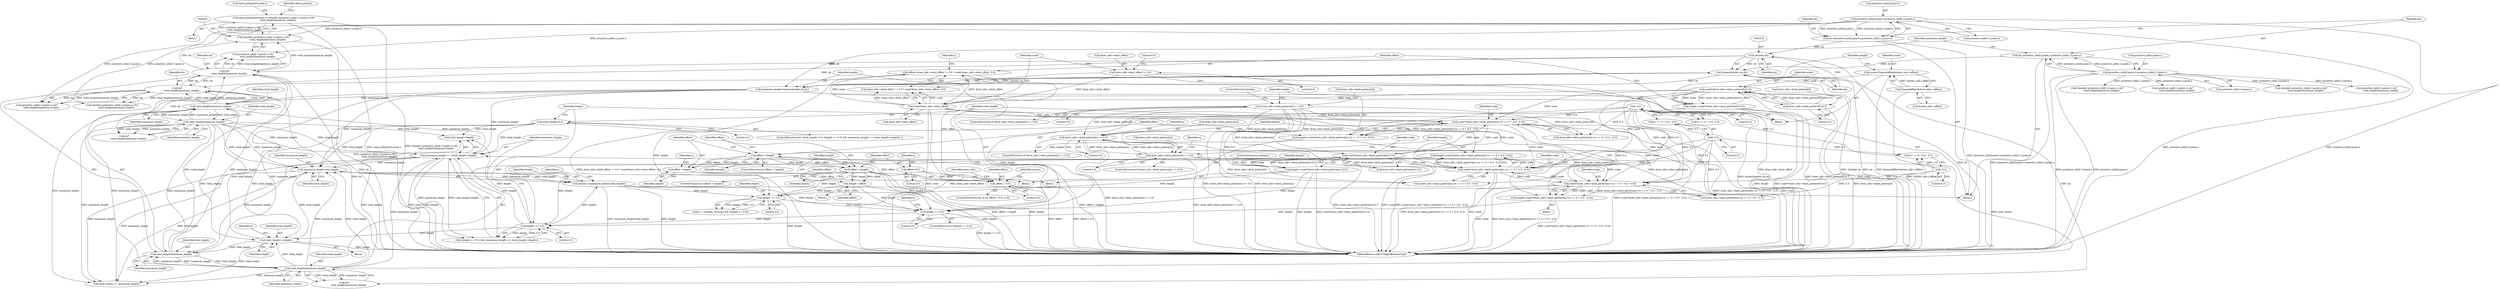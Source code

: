 digraph "0_ImageMagick_726812fa2fa7ce16bcf58f6e115f65427a1c0950_0@pointer" {
"1000443" [label="(Call,dash_polygon[0].point.x=(double) (primitive_info[i-1].point.x+dx*\n            total_length/maximum_length))"];
"1000451" [label="(Call,(double) (primitive_info[i-1].point.x+dx*\n            total_length/maximum_length))"];
"1000334" [label="(Call,primitive_info[i].point.x-primitive_info[i-1].point.x)"];
"1000463" [label="(Call,dx*\n            total_length/maximum_length)"];
"1000373" [label="(Call,(double) dx)"];
"1000332" [label="(Call,dx=primitive_info[i].point.x-primitive_info[i-1].point.x)"];
"1000538" [label="(Call,dx*\n            total_length/maximum_length)"];
"1000540" [label="(Call,total_length/maximum_length)"];
"1000426" [label="(Call,total_length+=length)"];
"1000417" [label="(Call,length >= 0.0)"];
"1000378" [label="(Call,length == 0.0)"];
"1000297" [label="(Call,length-=offset)"];
"1000293" [label="(Call,offset < length)"];
"1000271" [label="(Call,offset > length)"];
"1000237" [label="(Call,offset > 0.0)"];
"1000216" [label="(Call,offset=draw_info->dash_offset != 0.0 ? scale*draw_info->dash_offset : 0.0)"];
"1000224" [label="(Call,scale*draw_info->dash_offset)"];
"1000207" [label="(Call,scale*(draw_info->dash_pattern[0]-0.5))"];
"1000198" [label="(Call,scale=ExpandAffine(&draw_info->affine))"];
"1000200" [label="(Call,ExpandAffine(&draw_info->affine))"];
"1000209" [label="(Call,draw_info->dash_pattern[0]-0.5)"];
"1000219" [label="(Call,draw_info->dash_offset != 0.0)"];
"1000304" [label="(Call,offset=0.0)"];
"1000275" [label="(Call,offset-=length)"];
"1000253" [label="(Call,length=scale*(draw_info->dash_pattern[n]+(n == 0 ? -0.5 : 0.5)))"];
"1000255" [label="(Call,scale*(draw_info->dash_pattern[n]+(n == 0 ? -0.5 : 0.5)))"];
"1000282" [label="(Call,scale*(draw_info->dash_pattern[n]+0.5))"];
"1000245" [label="(Call,draw_info->dash_pattern[n] <= 0.0)"];
"1000267" [label="(Call,-0.5)"];
"1000280" [label="(Call,length=scale*(draw_info->dash_pattern[n]+0.5))"];
"1000326" [label="(Call,length >= 0.0)"];
"1000630" [label="(Call,length-=(maximum_length-total_length))"];
"1000632" [label="(Call,maximum_length-total_length)"];
"1000565" [label="(Call,total_length/maximum_length)"];
"1000420" [label="(Call,maximum_length >= (total_length+length))"];
"1000490" [label="(Call,total_length/maximum_length)"];
"1000465" [label="(Call,total_length/maximum_length)"];
"1000370" [label="(Call,maximum_length=hypot((double) dx,dy))"];
"1000372" [label="(Call,hypot((double) dx,dy))"];
"1000351" [label="(Call,dy=primitive_info[i].point.y-primitive_info[i-1].point.y)"];
"1000353" [label="(Call,primitive_info[i].point.y-primitive_info[i-1].point.y)"];
"1000413" [label="(Call,total_length=0.0)"];
"1000205" [label="(Call,length=scale*(draw_info->dash_pattern[0]-0.5))"];
"1000395" [label="(Call,length=scale*(draw_info->dash_pattern[n]+(n == 0 ? -0.5 : 0.5)))"];
"1000397" [label="(Call,scale*(draw_info->dash_pattern[n]+(n == 0 ? -0.5 : 0.5)))"];
"1000615" [label="(Call,scale*(draw_info->dash_pattern[n]+(n == 0 ? -0.5 : 0.5)))"];
"1000603" [label="(Call,draw_info->dash_pattern[n] == 0.0)"];
"1000385" [label="(Call,draw_info->dash_pattern[n] == 0.0)"];
"1000627" [label="(Call,-0.5)"];
"1000409" [label="(Call,-0.5)"];
"1000613" [label="(Call,length=scale*(draw_info->dash_pattern[n]+(n == 0 ? -0.5 : 0.5)))"];
"1000224" [label="(Call,scale*draw_info->dash_offset)"];
"1000283" [label="(Identifier,scale)"];
"1000465" [label="(Call,total_length/maximum_length)"];
"1000660" [label="(Call,total_length <= maximum_length)"];
"1000385" [label="(Call,draw_info->dash_pattern[n] == 0.0)"];
"1000226" [label="(Call,draw_info->dash_offset)"];
"1000275" [label="(Call,offset-=length)"];
"1000491" [label="(Identifier,total_length)"];
"1000443" [label="(Call,dash_polygon[0].point.x=(double) (primitive_info[i-1].point.x+dx*\n            total_length/maximum_length))"];
"1000279" [label="(Identifier,n)"];
"1000277" [label="(Identifier,length)"];
"1000420" [label="(Call,maximum_length >= (total_length+length))"];
"1000463" [label="(Call,dx*\n            total_length/maximum_length)"];
"1000252" [label="(ControlStructure,break;)"];
"1000416" [label="(Call,(length >= 0.0) && (maximum_length >= (total_length+length)))"];
"1000623" [label="(Call,n == 0 ? -0.5 : 0.5)"];
"1000492" [label="(Identifier,maximum_length)"];
"1000399" [label="(Call,draw_info->dash_pattern[n]+(n == 0 ? -0.5 : 0.5))"];
"1000386" [label="(Call,draw_info->dash_pattern[n])"];
"1000257" [label="(Call,draw_info->dash_pattern[n]+(n == 0 ? -0.5 : 0.5))"];
"1000335" [label="(Call,primitive_info[i].point.x)"];
"1000567" [label="(Identifier,maximum_length)"];
"1000630" [label="(Call,length-=(maximum_length-total_length))"];
"1000604" [label="(Call,draw_info->dash_pattern[n])"];
"1000417" [label="(Call,length >= 0.0)"];
"1000272" [label="(Identifier,offset)"];
"1000609" [label="(Literal,0.0)"];
"1000615" [label="(Call,scale*(draw_info->dash_pattern[n]+(n == 0 ? -0.5 : 0.5)))"];
"1000472" [label="(Identifier,dash_polygon)"];
"1000201" [label="(Call,&draw_info->affine)"];
"1000428" [label="(Identifier,length)"];
"1000375" [label="(Identifier,dx)"];
"1000233" [label="(ControlStructure,for (n=0; offset > 0.0; j=0))"];
"1000301" [label="(Identifier,offset)"];
"1000405" [label="(Call,n == 0 ? -0.5 : 0.5)"];
"1000432" [label="(Identifier,n)"];
"1000332" [label="(Call,dx=primitive_info[i].point.x-primitive_info[i-1].point.x)"];
"1000553" [label="(Call,primitive_info[i-1].point.y+dy*\n            total_length/maximum_length)"];
"1000371" [label="(Identifier,maximum_length)"];
"1000298" [label="(Identifier,length)"];
"1000297" [label="(Call,length-=offset)"];
"1000268" [label="(Literal,0.5)"];
"1000225" [label="(Identifier,scale)"];
"1000308" [label="(Identifier,n)"];
"1000426" [label="(Call,total_length+=length)"];
"1000246" [label="(Call,draw_info->dash_pattern[n])"];
"1000322" [label="(Call,(i < number_vertices) && (length >= 0.0))"];
"1000270" [label="(ControlStructure,if (offset > length))"];
"1000628" [label="(Literal,0.5)"];
"1000199" [label="(Identifier,scale)"];
"1000209" [label="(Call,draw_info->dash_pattern[0]-0.5)"];
"1000361" [label="(Call,primitive_info[i-1].point.y)"];
"1000526" [label="(Call,(double) (primitive_info[i-1].point.x+dx*\n            total_length/maximum_length))"];
"1000299" [label="(Identifier,offset)"];
"1000541" [label="(Identifier,total_length)"];
"1000542" [label="(Identifier,maximum_length)"];
"1000253" [label="(Call,length=scale*(draw_info->dash_pattern[n]+(n == 0 ? -0.5 : 0.5)))"];
"1000565" [label="(Call,total_length/maximum_length)"];
"1000632" [label="(Call,maximum_length-total_length)"];
"1000381" [label="(Block,)"];
"1000333" [label="(Identifier,dx)"];
"1000198" [label="(Call,scale=ExpandAffine(&draw_info->affine))"];
"1000105" [label="(Block,)"];
"1000418" [label="(Identifier,length)"];
"1000217" [label="(Identifier,offset)"];
"1000327" [label="(Identifier,length)"];
"1000415" [label="(Literal,0.0)"];
"1000419" [label="(Literal,0.0)"];
"1000410" [label="(Literal,0.5)"];
"1000229" [label="(Literal,0.0)"];
"1000376" [label="(Identifier,dy)"];
"1000384" [label="(ControlStructure,if (draw_info->dash_pattern[n] == 0.0))"];
"1000306" [label="(Literal,0.0)"];
"1000352" [label="(Identifier,dy)"];
"1000326" [label="(Call,length >= 0.0)"];
"1000245" [label="(Call,draw_info->dash_pattern[n] <= 0.0)"];
"1000282" [label="(Call,scale*(draw_info->dash_pattern[n]+0.5))"];
"1000284" [label="(Call,draw_info->dash_pattern[n]+0.5)"];
"1000412" [label="(ControlStructure,for (total_length=0.0; (length >= 0.0) && (maximum_length >= (total_length+length)); ))"];
"1000396" [label="(Identifier,length)"];
"1000334" [label="(Call,primitive_info[i].point.x-primitive_info[i-1].point.x)"];
"1000305" [label="(Identifier,offset)"];
"1000216" [label="(Call,offset=draw_info->dash_offset != 0.0 ? scale*draw_info->dash_offset : 0.0)"];
"1000427" [label="(Identifier,total_length)"];
"1000393" [label="(Identifier,n)"];
"1000444" [label="(Call,dash_polygon[0].point.x)"];
"1000451" [label="(Call,(double) (primitive_info[i-1].point.x+dx*\n            total_length/maximum_length))"];
"1000634" [label="(Identifier,total_length)"];
"1000540" [label="(Call,total_length/maximum_length)"];
"1000379" [label="(Identifier,length)"];
"1000263" [label="(Call,n == 0 ? -0.5 : 0.5)"];
"1000761" [label="(MethodReturn,static MagickBooleanType)"];
"1000267" [label="(Call,-0.5)"];
"1000613" [label="(Call,length=scale*(draw_info->dash_pattern[n]+(n == 0 ? -0.5 : 0.5)))"];
"1000409" [label="(Call,-0.5)"];
"1000254" [label="(Identifier,length)"];
"1000488" [label="(Call,dy*\n            total_length/maximum_length)"];
"1000476" [label="(Call,(double) (primitive_info[i-1].point.y+dy*\n            total_length/maximum_length))"];
"1000291" [label="(ControlStructure,continue;)"];
"1000200" [label="(Call,ExpandAffine(&draw_info->affine))"];
"1000627" [label="(Call,-0.5)"];
"1000435" [label="(Block,)"];
"1000383" [label="(Identifier,n)"];
"1000342" [label="(Call,primitive_info[i-1].point.x)"];
"1000380" [label="(Literal,0.0)"];
"1000638" [label="(Identifier,n)"];
"1000292" [label="(ControlStructure,if (offset < length))"];
"1000377" [label="(ControlStructure,if (length == 0.0))"];
"1000248" [label="(Identifier,draw_info)"];
"1000244" [label="(ControlStructure,if (draw_info->dash_pattern[n] <= 0.0))"];
"1000478" [label="(Call,primitive_info[i-1].point.y+dy*\n            total_length/maximum_length)"];
"1000614" [label="(Identifier,length)"];
"1000351" [label="(Call,dy=primitive_info[i].point.y-primitive_info[i-1].point.y)"];
"1000490" [label="(Call,total_length/maximum_length)"];
"1000271" [label="(Call,offset > length)"];
"1000238" [label="(Identifier,offset)"];
"1000538" [label="(Call,dx*\n            total_length/maximum_length)"];
"1000539" [label="(Identifier,dx)"];
"1000293" [label="(Call,offset < length)"];
"1000223" [label="(Literal,0.0)"];
"1000304" [label="(Call,offset=0.0)"];
"1000633" [label="(Identifier,maximum_length)"];
"1000617" [label="(Call,draw_info->dash_pattern[n]+(n == 0 ? -0.5 : 0.5))"];
"1000467" [label="(Identifier,maximum_length)"];
"1000563" [label="(Call,dy*\n            total_length/maximum_length)"];
"1000602" [label="(ControlStructure,if (draw_info->dash_pattern[n] == 0.0))"];
"1000276" [label="(Identifier,offset)"];
"1000207" [label="(Call,scale*(draw_info->dash_pattern[0]-0.5))"];
"1000391" [label="(Literal,0.0)"];
"1000414" [label="(Identifier,total_length)"];
"1000603" [label="(Call,draw_info->dash_pattern[n] == 0.0)"];
"1000255" [label="(Call,scale*(draw_info->dash_pattern[n]+(n == 0 ? -0.5 : 0.5)))"];
"1000294" [label="(Identifier,offset)"];
"1000464" [label="(Identifier,dx)"];
"1000378" [label="(Call,length == 0.0)"];
"1000239" [label="(Literal,0.0)"];
"1000280" [label="(Call,length=scale*(draw_info->dash_pattern[n]+0.5))"];
"1000372" [label="(Call,hypot((double) dx,dy))"];
"1000220" [label="(Call,draw_info->dash_offset)"];
"1000218" [label="(Call,draw_info->dash_offset != 0.0 ? scale*draw_info->dash_offset : 0.0)"];
"1000210" [label="(Call,draw_info->dash_pattern[0])"];
"1000295" [label="(Identifier,length)"];
"1000296" [label="(Block,)"];
"1000354" [label="(Call,primitive_info[i].point.y)"];
"1000251" [label="(Literal,0.0)"];
"1000453" [label="(Call,primitive_info[i-1].point.x+dx*\n            total_length/maximum_length)"];
"1000219" [label="(Call,draw_info->dash_offset != 0.0)"];
"1000256" [label="(Identifier,scale)"];
"1000395" [label="(Call,length=scale*(draw_info->dash_pattern[n]+(n == 0 ? -0.5 : 0.5)))"];
"1000397" [label="(Call,scale*(draw_info->dash_pattern[n]+(n == 0 ? -0.5 : 0.5)))"];
"1000281" [label="(Identifier,length)"];
"1000205" [label="(Call,length=scale*(draw_info->dash_pattern[0]-0.5))"];
"1000566" [label="(Identifier,total_length)"];
"1000328" [label="(Literal,0.0)"];
"1000466" [label="(Identifier,total_length)"];
"1000611" [label="(Identifier,n)"];
"1000370" [label="(Call,maximum_length=hypot((double) dx,dy))"];
"1000413" [label="(Call,total_length=0.0)"];
"1000273" [label="(Identifier,length)"];
"1000528" [label="(Call,primitive_info[i-1].point.x+dx*\n            total_length/maximum_length)"];
"1000616" [label="(Identifier,scale)"];
"1000425" [label="(Block,)"];
"1000231" [label="(Identifier,j)"];
"1000373" [label="(Call,(double) dx)"];
"1000215" [label="(Literal,0.5)"];
"1000237" [label="(Call,offset > 0.0)"];
"1000206" [label="(Identifier,length)"];
"1000331" [label="(Block,)"];
"1000551" [label="(Call,(double) (primitive_info[i-1].point.y+dy*\n            total_length/maximum_length))"];
"1000243" [label="(Block,)"];
"1000631" [label="(Identifier,length)"];
"1000421" [label="(Identifier,maximum_length)"];
"1000398" [label="(Identifier,scale)"];
"1000422" [label="(Call,total_length+length)"];
"1000208" [label="(Identifier,scale)"];
"1000353" [label="(Call,primitive_info[i].point.y-primitive_info[i-1].point.y)"];
"1000274" [label="(Block,)"];
"1000310" [label="(Identifier,status)"];
"1000443" -> "1000435"  [label="AST: "];
"1000443" -> "1000451"  [label="CFG: "];
"1000444" -> "1000443"  [label="AST: "];
"1000451" -> "1000443"  [label="AST: "];
"1000472" -> "1000443"  [label="CFG: "];
"1000443" -> "1000761"  [label="DDG: (double) (primitive_info[i-1].point.x+dx*\n            total_length/maximum_length)"];
"1000443" -> "1000761"  [label="DDG: dash_polygon[0].point.x"];
"1000451" -> "1000443"  [label="DDG: primitive_info[i-1].point.x+dx*\n            total_length/maximum_length"];
"1000451" -> "1000453"  [label="CFG: "];
"1000452" -> "1000451"  [label="AST: "];
"1000453" -> "1000451"  [label="AST: "];
"1000451" -> "1000761"  [label="DDG: primitive_info[i-1].point.x+dx*\n            total_length/maximum_length"];
"1000334" -> "1000451"  [label="DDG: primitive_info[i-1].point.x"];
"1000463" -> "1000451"  [label="DDG: dx"];
"1000463" -> "1000451"  [label="DDG: total_length/maximum_length"];
"1000334" -> "1000332"  [label="AST: "];
"1000334" -> "1000342"  [label="CFG: "];
"1000335" -> "1000334"  [label="AST: "];
"1000342" -> "1000334"  [label="AST: "];
"1000332" -> "1000334"  [label="CFG: "];
"1000334" -> "1000761"  [label="DDG: primitive_info[i-1].point.x"];
"1000334" -> "1000761"  [label="DDG: primitive_info[i].point.x"];
"1000334" -> "1000332"  [label="DDG: primitive_info[i].point.x"];
"1000334" -> "1000332"  [label="DDG: primitive_info[i-1].point.x"];
"1000334" -> "1000453"  [label="DDG: primitive_info[i-1].point.x"];
"1000334" -> "1000526"  [label="DDG: primitive_info[i-1].point.x"];
"1000334" -> "1000528"  [label="DDG: primitive_info[i-1].point.x"];
"1000463" -> "1000453"  [label="AST: "];
"1000463" -> "1000465"  [label="CFG: "];
"1000464" -> "1000463"  [label="AST: "];
"1000465" -> "1000463"  [label="AST: "];
"1000453" -> "1000463"  [label="CFG: "];
"1000463" -> "1000761"  [label="DDG: dx"];
"1000463" -> "1000453"  [label="DDG: dx"];
"1000463" -> "1000453"  [label="DDG: total_length/maximum_length"];
"1000373" -> "1000463"  [label="DDG: dx"];
"1000538" -> "1000463"  [label="DDG: dx"];
"1000465" -> "1000463"  [label="DDG: total_length"];
"1000465" -> "1000463"  [label="DDG: maximum_length"];
"1000463" -> "1000538"  [label="DDG: dx"];
"1000373" -> "1000372"  [label="AST: "];
"1000373" -> "1000375"  [label="CFG: "];
"1000374" -> "1000373"  [label="AST: "];
"1000375" -> "1000373"  [label="AST: "];
"1000376" -> "1000373"  [label="CFG: "];
"1000373" -> "1000761"  [label="DDG: dx"];
"1000373" -> "1000372"  [label="DDG: dx"];
"1000332" -> "1000373"  [label="DDG: dx"];
"1000373" -> "1000538"  [label="DDG: dx"];
"1000332" -> "1000331"  [label="AST: "];
"1000333" -> "1000332"  [label="AST: "];
"1000352" -> "1000332"  [label="CFG: "];
"1000332" -> "1000761"  [label="DDG: primitive_info[i].point.x-primitive_info[i-1].point.x"];
"1000538" -> "1000528"  [label="AST: "];
"1000538" -> "1000540"  [label="CFG: "];
"1000539" -> "1000538"  [label="AST: "];
"1000540" -> "1000538"  [label="AST: "];
"1000528" -> "1000538"  [label="CFG: "];
"1000538" -> "1000761"  [label="DDG: dx"];
"1000538" -> "1000526"  [label="DDG: dx"];
"1000538" -> "1000526"  [label="DDG: total_length/maximum_length"];
"1000538" -> "1000528"  [label="DDG: dx"];
"1000538" -> "1000528"  [label="DDG: total_length/maximum_length"];
"1000540" -> "1000538"  [label="DDG: total_length"];
"1000540" -> "1000538"  [label="DDG: maximum_length"];
"1000540" -> "1000542"  [label="CFG: "];
"1000541" -> "1000540"  [label="AST: "];
"1000542" -> "1000540"  [label="AST: "];
"1000426" -> "1000540"  [label="DDG: total_length"];
"1000565" -> "1000540"  [label="DDG: maximum_length"];
"1000420" -> "1000540"  [label="DDG: maximum_length"];
"1000490" -> "1000540"  [label="DDG: maximum_length"];
"1000370" -> "1000540"  [label="DDG: maximum_length"];
"1000540" -> "1000565"  [label="DDG: total_length"];
"1000540" -> "1000565"  [label="DDG: maximum_length"];
"1000426" -> "1000425"  [label="AST: "];
"1000426" -> "1000428"  [label="CFG: "];
"1000427" -> "1000426"  [label="AST: "];
"1000428" -> "1000426"  [label="AST: "];
"1000432" -> "1000426"  [label="CFG: "];
"1000426" -> "1000761"  [label="DDG: length"];
"1000417" -> "1000426"  [label="DDG: length"];
"1000565" -> "1000426"  [label="DDG: total_length"];
"1000413" -> "1000426"  [label="DDG: total_length"];
"1000490" -> "1000426"  [label="DDG: total_length"];
"1000426" -> "1000465"  [label="DDG: total_length"];
"1000426" -> "1000632"  [label="DDG: total_length"];
"1000426" -> "1000660"  [label="DDG: total_length"];
"1000417" -> "1000416"  [label="AST: "];
"1000417" -> "1000419"  [label="CFG: "];
"1000418" -> "1000417"  [label="AST: "];
"1000419" -> "1000417"  [label="AST: "];
"1000421" -> "1000417"  [label="CFG: "];
"1000416" -> "1000417"  [label="CFG: "];
"1000417" -> "1000416"  [label="DDG: length"];
"1000417" -> "1000416"  [label="DDG: 0.0"];
"1000378" -> "1000417"  [label="DDG: length"];
"1000395" -> "1000417"  [label="DDG: length"];
"1000613" -> "1000417"  [label="DDG: length"];
"1000417" -> "1000420"  [label="DDG: length"];
"1000417" -> "1000422"  [label="DDG: length"];
"1000417" -> "1000630"  [label="DDG: length"];
"1000378" -> "1000377"  [label="AST: "];
"1000378" -> "1000380"  [label="CFG: "];
"1000379" -> "1000378"  [label="AST: "];
"1000380" -> "1000378"  [label="AST: "];
"1000383" -> "1000378"  [label="CFG: "];
"1000414" -> "1000378"  [label="CFG: "];
"1000378" -> "1000761"  [label="DDG: length == 0.0"];
"1000297" -> "1000378"  [label="DDG: length"];
"1000293" -> "1000378"  [label="DDG: length"];
"1000280" -> "1000378"  [label="DDG: length"];
"1000326" -> "1000378"  [label="DDG: length"];
"1000630" -> "1000378"  [label="DDG: length"];
"1000205" -> "1000378"  [label="DDG: length"];
"1000297" -> "1000296"  [label="AST: "];
"1000297" -> "1000299"  [label="CFG: "];
"1000298" -> "1000297"  [label="AST: "];
"1000299" -> "1000297"  [label="AST: "];
"1000301" -> "1000297"  [label="CFG: "];
"1000297" -> "1000761"  [label="DDG: length"];
"1000293" -> "1000297"  [label="DDG: offset"];
"1000293" -> "1000297"  [label="DDG: length"];
"1000297" -> "1000326"  [label="DDG: length"];
"1000293" -> "1000292"  [label="AST: "];
"1000293" -> "1000295"  [label="CFG: "];
"1000294" -> "1000293"  [label="AST: "];
"1000295" -> "1000293"  [label="AST: "];
"1000298" -> "1000293"  [label="CFG: "];
"1000305" -> "1000293"  [label="CFG: "];
"1000293" -> "1000761"  [label="DDG: offset < length"];
"1000293" -> "1000761"  [label="DDG: length"];
"1000271" -> "1000293"  [label="DDG: offset"];
"1000271" -> "1000293"  [label="DDG: length"];
"1000293" -> "1000326"  [label="DDG: length"];
"1000271" -> "1000270"  [label="AST: "];
"1000271" -> "1000273"  [label="CFG: "];
"1000272" -> "1000271"  [label="AST: "];
"1000273" -> "1000271"  [label="AST: "];
"1000276" -> "1000271"  [label="CFG: "];
"1000294" -> "1000271"  [label="CFG: "];
"1000271" -> "1000761"  [label="DDG: offset > length"];
"1000237" -> "1000271"  [label="DDG: offset"];
"1000253" -> "1000271"  [label="DDG: length"];
"1000271" -> "1000275"  [label="DDG: length"];
"1000271" -> "1000275"  [label="DDG: offset"];
"1000237" -> "1000233"  [label="AST: "];
"1000237" -> "1000239"  [label="CFG: "];
"1000238" -> "1000237"  [label="AST: "];
"1000239" -> "1000237"  [label="AST: "];
"1000248" -> "1000237"  [label="CFG: "];
"1000310" -> "1000237"  [label="CFG: "];
"1000237" -> "1000761"  [label="DDG: offset > 0.0"];
"1000237" -> "1000761"  [label="DDG: offset"];
"1000216" -> "1000237"  [label="DDG: offset"];
"1000304" -> "1000237"  [label="DDG: offset"];
"1000275" -> "1000237"  [label="DDG: offset"];
"1000216" -> "1000105"  [label="AST: "];
"1000216" -> "1000218"  [label="CFG: "];
"1000217" -> "1000216"  [label="AST: "];
"1000218" -> "1000216"  [label="AST: "];
"1000231" -> "1000216"  [label="CFG: "];
"1000216" -> "1000761"  [label="DDG: draw_info->dash_offset != 0.0 ? scale*draw_info->dash_offset : 0.0"];
"1000224" -> "1000216"  [label="DDG: scale"];
"1000224" -> "1000216"  [label="DDG: draw_info->dash_offset"];
"1000224" -> "1000218"  [label="AST: "];
"1000224" -> "1000226"  [label="CFG: "];
"1000225" -> "1000224"  [label="AST: "];
"1000226" -> "1000224"  [label="AST: "];
"1000218" -> "1000224"  [label="CFG: "];
"1000224" -> "1000761"  [label="DDG: scale"];
"1000224" -> "1000761"  [label="DDG: draw_info->dash_offset"];
"1000224" -> "1000218"  [label="DDG: scale"];
"1000224" -> "1000218"  [label="DDG: draw_info->dash_offset"];
"1000207" -> "1000224"  [label="DDG: scale"];
"1000219" -> "1000224"  [label="DDG: draw_info->dash_offset"];
"1000224" -> "1000255"  [label="DDG: scale"];
"1000224" -> "1000397"  [label="DDG: scale"];
"1000224" -> "1000615"  [label="DDG: scale"];
"1000207" -> "1000205"  [label="AST: "];
"1000207" -> "1000209"  [label="CFG: "];
"1000208" -> "1000207"  [label="AST: "];
"1000209" -> "1000207"  [label="AST: "];
"1000205" -> "1000207"  [label="CFG: "];
"1000207" -> "1000761"  [label="DDG: draw_info->dash_pattern[0]-0.5"];
"1000207" -> "1000761"  [label="DDG: scale"];
"1000207" -> "1000205"  [label="DDG: scale"];
"1000207" -> "1000205"  [label="DDG: draw_info->dash_pattern[0]-0.5"];
"1000198" -> "1000207"  [label="DDG: scale"];
"1000209" -> "1000207"  [label="DDG: draw_info->dash_pattern[0]"];
"1000209" -> "1000207"  [label="DDG: 0.5"];
"1000207" -> "1000255"  [label="DDG: scale"];
"1000207" -> "1000397"  [label="DDG: scale"];
"1000207" -> "1000615"  [label="DDG: scale"];
"1000198" -> "1000105"  [label="AST: "];
"1000198" -> "1000200"  [label="CFG: "];
"1000199" -> "1000198"  [label="AST: "];
"1000200" -> "1000198"  [label="AST: "];
"1000206" -> "1000198"  [label="CFG: "];
"1000198" -> "1000761"  [label="DDG: ExpandAffine(&draw_info->affine)"];
"1000200" -> "1000198"  [label="DDG: &draw_info->affine"];
"1000200" -> "1000201"  [label="CFG: "];
"1000201" -> "1000200"  [label="AST: "];
"1000200" -> "1000761"  [label="DDG: &draw_info->affine"];
"1000209" -> "1000215"  [label="CFG: "];
"1000210" -> "1000209"  [label="AST: "];
"1000215" -> "1000209"  [label="AST: "];
"1000209" -> "1000761"  [label="DDG: draw_info->dash_pattern[0]"];
"1000219" -> "1000218"  [label="AST: "];
"1000219" -> "1000223"  [label="CFG: "];
"1000220" -> "1000219"  [label="AST: "];
"1000223" -> "1000219"  [label="AST: "];
"1000225" -> "1000219"  [label="CFG: "];
"1000229" -> "1000219"  [label="CFG: "];
"1000219" -> "1000761"  [label="DDG: draw_info->dash_offset"];
"1000304" -> "1000243"  [label="AST: "];
"1000304" -> "1000306"  [label="CFG: "];
"1000305" -> "1000304"  [label="AST: "];
"1000306" -> "1000304"  [label="AST: "];
"1000308" -> "1000304"  [label="CFG: "];
"1000275" -> "1000274"  [label="AST: "];
"1000275" -> "1000277"  [label="CFG: "];
"1000276" -> "1000275"  [label="AST: "];
"1000277" -> "1000275"  [label="AST: "];
"1000279" -> "1000275"  [label="CFG: "];
"1000253" -> "1000243"  [label="AST: "];
"1000253" -> "1000255"  [label="CFG: "];
"1000254" -> "1000253"  [label="AST: "];
"1000255" -> "1000253"  [label="AST: "];
"1000272" -> "1000253"  [label="CFG: "];
"1000253" -> "1000761"  [label="DDG: scale*(draw_info->dash_pattern[n]+(n == 0 ? -0.5 : 0.5))"];
"1000255" -> "1000253"  [label="DDG: scale"];
"1000255" -> "1000253"  [label="DDG: draw_info->dash_pattern[n]+(n == 0 ? -0.5 : 0.5)"];
"1000255" -> "1000257"  [label="CFG: "];
"1000256" -> "1000255"  [label="AST: "];
"1000257" -> "1000255"  [label="AST: "];
"1000255" -> "1000761"  [label="DDG: draw_info->dash_pattern[n]+(n == 0 ? -0.5 : 0.5)"];
"1000255" -> "1000761"  [label="DDG: scale"];
"1000282" -> "1000255"  [label="DDG: scale"];
"1000245" -> "1000255"  [label="DDG: draw_info->dash_pattern[n]"];
"1000267" -> "1000255"  [label="DDG: 0.5"];
"1000255" -> "1000282"  [label="DDG: scale"];
"1000255" -> "1000397"  [label="DDG: scale"];
"1000255" -> "1000615"  [label="DDG: scale"];
"1000282" -> "1000280"  [label="AST: "];
"1000282" -> "1000284"  [label="CFG: "];
"1000283" -> "1000282"  [label="AST: "];
"1000284" -> "1000282"  [label="AST: "];
"1000280" -> "1000282"  [label="CFG: "];
"1000282" -> "1000761"  [label="DDG: draw_info->dash_pattern[n]+0.5"];
"1000282" -> "1000761"  [label="DDG: scale"];
"1000282" -> "1000280"  [label="DDG: scale"];
"1000282" -> "1000280"  [label="DDG: draw_info->dash_pattern[n]+0.5"];
"1000245" -> "1000282"  [label="DDG: draw_info->dash_pattern[n]"];
"1000282" -> "1000397"  [label="DDG: scale"];
"1000282" -> "1000615"  [label="DDG: scale"];
"1000245" -> "1000244"  [label="AST: "];
"1000245" -> "1000251"  [label="CFG: "];
"1000246" -> "1000245"  [label="AST: "];
"1000251" -> "1000245"  [label="AST: "];
"1000252" -> "1000245"  [label="CFG: "];
"1000254" -> "1000245"  [label="CFG: "];
"1000245" -> "1000761"  [label="DDG: draw_info->dash_pattern[n] <= 0.0"];
"1000245" -> "1000761"  [label="DDG: draw_info->dash_pattern[n]"];
"1000245" -> "1000257"  [label="DDG: draw_info->dash_pattern[n]"];
"1000245" -> "1000284"  [label="DDG: draw_info->dash_pattern[n]"];
"1000245" -> "1000385"  [label="DDG: draw_info->dash_pattern[n]"];
"1000245" -> "1000603"  [label="DDG: draw_info->dash_pattern[n]"];
"1000267" -> "1000263"  [label="AST: "];
"1000267" -> "1000268"  [label="CFG: "];
"1000268" -> "1000267"  [label="AST: "];
"1000263" -> "1000267"  [label="CFG: "];
"1000267" -> "1000257"  [label="DDG: 0.5"];
"1000267" -> "1000263"  [label="DDG: 0.5"];
"1000267" -> "1000397"  [label="DDG: 0.5"];
"1000267" -> "1000399"  [label="DDG: 0.5"];
"1000267" -> "1000405"  [label="DDG: 0.5"];
"1000267" -> "1000615"  [label="DDG: 0.5"];
"1000267" -> "1000617"  [label="DDG: 0.5"];
"1000267" -> "1000623"  [label="DDG: 0.5"];
"1000280" -> "1000274"  [label="AST: "];
"1000281" -> "1000280"  [label="AST: "];
"1000291" -> "1000280"  [label="CFG: "];
"1000280" -> "1000761"  [label="DDG: scale*(draw_info->dash_pattern[n]+0.5)"];
"1000280" -> "1000761"  [label="DDG: length"];
"1000280" -> "1000326"  [label="DDG: length"];
"1000326" -> "1000322"  [label="AST: "];
"1000326" -> "1000328"  [label="CFG: "];
"1000327" -> "1000326"  [label="AST: "];
"1000328" -> "1000326"  [label="AST: "];
"1000322" -> "1000326"  [label="CFG: "];
"1000326" -> "1000761"  [label="DDG: length"];
"1000326" -> "1000322"  [label="DDG: length"];
"1000326" -> "1000322"  [label="DDG: 0.0"];
"1000630" -> "1000326"  [label="DDG: length"];
"1000205" -> "1000326"  [label="DDG: length"];
"1000630" -> "1000331"  [label="AST: "];
"1000630" -> "1000632"  [label="CFG: "];
"1000631" -> "1000630"  [label="AST: "];
"1000632" -> "1000630"  [label="AST: "];
"1000638" -> "1000630"  [label="CFG: "];
"1000630" -> "1000761"  [label="DDG: maximum_length-total_length"];
"1000630" -> "1000761"  [label="DDG: length"];
"1000632" -> "1000630"  [label="DDG: maximum_length"];
"1000632" -> "1000630"  [label="DDG: total_length"];
"1000632" -> "1000634"  [label="CFG: "];
"1000633" -> "1000632"  [label="AST: "];
"1000634" -> "1000632"  [label="AST: "];
"1000565" -> "1000632"  [label="DDG: maximum_length"];
"1000565" -> "1000632"  [label="DDG: total_length"];
"1000420" -> "1000632"  [label="DDG: maximum_length"];
"1000490" -> "1000632"  [label="DDG: maximum_length"];
"1000490" -> "1000632"  [label="DDG: total_length"];
"1000370" -> "1000632"  [label="DDG: maximum_length"];
"1000413" -> "1000632"  [label="DDG: total_length"];
"1000632" -> "1000660"  [label="DDG: total_length"];
"1000632" -> "1000660"  [label="DDG: maximum_length"];
"1000565" -> "1000563"  [label="AST: "];
"1000565" -> "1000567"  [label="CFG: "];
"1000566" -> "1000565"  [label="AST: "];
"1000567" -> "1000565"  [label="AST: "];
"1000563" -> "1000565"  [label="CFG: "];
"1000565" -> "1000420"  [label="DDG: maximum_length"];
"1000565" -> "1000420"  [label="DDG: total_length"];
"1000565" -> "1000422"  [label="DDG: total_length"];
"1000565" -> "1000465"  [label="DDG: maximum_length"];
"1000565" -> "1000563"  [label="DDG: total_length"];
"1000565" -> "1000563"  [label="DDG: maximum_length"];
"1000565" -> "1000660"  [label="DDG: maximum_length"];
"1000420" -> "1000416"  [label="AST: "];
"1000420" -> "1000422"  [label="CFG: "];
"1000421" -> "1000420"  [label="AST: "];
"1000422" -> "1000420"  [label="AST: "];
"1000416" -> "1000420"  [label="CFG: "];
"1000420" -> "1000761"  [label="DDG: total_length+length"];
"1000420" -> "1000416"  [label="DDG: maximum_length"];
"1000420" -> "1000416"  [label="DDG: total_length+length"];
"1000490" -> "1000420"  [label="DDG: maximum_length"];
"1000490" -> "1000420"  [label="DDG: total_length"];
"1000370" -> "1000420"  [label="DDG: maximum_length"];
"1000413" -> "1000420"  [label="DDG: total_length"];
"1000420" -> "1000465"  [label="DDG: maximum_length"];
"1000420" -> "1000660"  [label="DDG: maximum_length"];
"1000490" -> "1000488"  [label="AST: "];
"1000490" -> "1000492"  [label="CFG: "];
"1000491" -> "1000490"  [label="AST: "];
"1000492" -> "1000490"  [label="AST: "];
"1000488" -> "1000490"  [label="CFG: "];
"1000490" -> "1000422"  [label="DDG: total_length"];
"1000490" -> "1000465"  [label="DDG: maximum_length"];
"1000490" -> "1000488"  [label="DDG: total_length"];
"1000490" -> "1000488"  [label="DDG: maximum_length"];
"1000465" -> "1000490"  [label="DDG: total_length"];
"1000465" -> "1000490"  [label="DDG: maximum_length"];
"1000490" -> "1000660"  [label="DDG: maximum_length"];
"1000465" -> "1000467"  [label="CFG: "];
"1000466" -> "1000465"  [label="AST: "];
"1000467" -> "1000465"  [label="AST: "];
"1000370" -> "1000465"  [label="DDG: maximum_length"];
"1000370" -> "1000331"  [label="AST: "];
"1000370" -> "1000372"  [label="CFG: "];
"1000371" -> "1000370"  [label="AST: "];
"1000372" -> "1000370"  [label="AST: "];
"1000379" -> "1000370"  [label="CFG: "];
"1000370" -> "1000761"  [label="DDG: hypot((double) dx,dy)"];
"1000372" -> "1000370"  [label="DDG: (double) dx"];
"1000372" -> "1000370"  [label="DDG: dy"];
"1000370" -> "1000660"  [label="DDG: maximum_length"];
"1000372" -> "1000376"  [label="CFG: "];
"1000376" -> "1000372"  [label="AST: "];
"1000372" -> "1000761"  [label="DDG: dy"];
"1000372" -> "1000761"  [label="DDG: (double) dx"];
"1000351" -> "1000372"  [label="DDG: dy"];
"1000372" -> "1000488"  [label="DDG: dy"];
"1000372" -> "1000563"  [label="DDG: dy"];
"1000351" -> "1000331"  [label="AST: "];
"1000351" -> "1000353"  [label="CFG: "];
"1000352" -> "1000351"  [label="AST: "];
"1000353" -> "1000351"  [label="AST: "];
"1000371" -> "1000351"  [label="CFG: "];
"1000351" -> "1000761"  [label="DDG: primitive_info[i].point.y-primitive_info[i-1].point.y"];
"1000353" -> "1000351"  [label="DDG: primitive_info[i].point.y"];
"1000353" -> "1000351"  [label="DDG: primitive_info[i-1].point.y"];
"1000353" -> "1000361"  [label="CFG: "];
"1000354" -> "1000353"  [label="AST: "];
"1000361" -> "1000353"  [label="AST: "];
"1000353" -> "1000761"  [label="DDG: primitive_info[i-1].point.y"];
"1000353" -> "1000761"  [label="DDG: primitive_info[i].point.y"];
"1000353" -> "1000476"  [label="DDG: primitive_info[i-1].point.y"];
"1000353" -> "1000478"  [label="DDG: primitive_info[i-1].point.y"];
"1000353" -> "1000551"  [label="DDG: primitive_info[i-1].point.y"];
"1000353" -> "1000553"  [label="DDG: primitive_info[i-1].point.y"];
"1000413" -> "1000412"  [label="AST: "];
"1000413" -> "1000415"  [label="CFG: "];
"1000414" -> "1000413"  [label="AST: "];
"1000415" -> "1000413"  [label="AST: "];
"1000418" -> "1000413"  [label="CFG: "];
"1000413" -> "1000422"  [label="DDG: total_length"];
"1000205" -> "1000105"  [label="AST: "];
"1000206" -> "1000205"  [label="AST: "];
"1000217" -> "1000205"  [label="CFG: "];
"1000205" -> "1000761"  [label="DDG: length"];
"1000205" -> "1000761"  [label="DDG: scale*(draw_info->dash_pattern[0]-0.5)"];
"1000395" -> "1000381"  [label="AST: "];
"1000395" -> "1000397"  [label="CFG: "];
"1000396" -> "1000395"  [label="AST: "];
"1000397" -> "1000395"  [label="AST: "];
"1000414" -> "1000395"  [label="CFG: "];
"1000395" -> "1000761"  [label="DDG: scale*(draw_info->dash_pattern[n]+(n == 0 ? -0.5 : 0.5))"];
"1000397" -> "1000395"  [label="DDG: scale"];
"1000397" -> "1000395"  [label="DDG: draw_info->dash_pattern[n]+(n == 0 ? -0.5 : 0.5)"];
"1000397" -> "1000399"  [label="CFG: "];
"1000398" -> "1000397"  [label="AST: "];
"1000399" -> "1000397"  [label="AST: "];
"1000397" -> "1000761"  [label="DDG: scale"];
"1000397" -> "1000761"  [label="DDG: draw_info->dash_pattern[n]+(n == 0 ? -0.5 : 0.5)"];
"1000615" -> "1000397"  [label="DDG: scale"];
"1000385" -> "1000397"  [label="DDG: draw_info->dash_pattern[n]"];
"1000409" -> "1000397"  [label="DDG: 0.5"];
"1000627" -> "1000397"  [label="DDG: 0.5"];
"1000397" -> "1000615"  [label="DDG: scale"];
"1000615" -> "1000613"  [label="AST: "];
"1000615" -> "1000617"  [label="CFG: "];
"1000616" -> "1000615"  [label="AST: "];
"1000617" -> "1000615"  [label="AST: "];
"1000613" -> "1000615"  [label="CFG: "];
"1000615" -> "1000761"  [label="DDG: draw_info->dash_pattern[n]+(n == 0 ? -0.5 : 0.5)"];
"1000615" -> "1000761"  [label="DDG: scale"];
"1000615" -> "1000613"  [label="DDG: scale"];
"1000615" -> "1000613"  [label="DDG: draw_info->dash_pattern[n]+(n == 0 ? -0.5 : 0.5)"];
"1000603" -> "1000615"  [label="DDG: draw_info->dash_pattern[n]"];
"1000627" -> "1000615"  [label="DDG: 0.5"];
"1000603" -> "1000602"  [label="AST: "];
"1000603" -> "1000609"  [label="CFG: "];
"1000604" -> "1000603"  [label="AST: "];
"1000609" -> "1000603"  [label="AST: "];
"1000611" -> "1000603"  [label="CFG: "];
"1000614" -> "1000603"  [label="CFG: "];
"1000603" -> "1000761"  [label="DDG: draw_info->dash_pattern[n] == 0.0"];
"1000603" -> "1000385"  [label="DDG: draw_info->dash_pattern[n]"];
"1000385" -> "1000603"  [label="DDG: draw_info->dash_pattern[n]"];
"1000603" -> "1000617"  [label="DDG: draw_info->dash_pattern[n]"];
"1000385" -> "1000384"  [label="AST: "];
"1000385" -> "1000391"  [label="CFG: "];
"1000386" -> "1000385"  [label="AST: "];
"1000391" -> "1000385"  [label="AST: "];
"1000393" -> "1000385"  [label="CFG: "];
"1000396" -> "1000385"  [label="CFG: "];
"1000385" -> "1000761"  [label="DDG: draw_info->dash_pattern[n] == 0.0"];
"1000385" -> "1000399"  [label="DDG: draw_info->dash_pattern[n]"];
"1000627" -> "1000623"  [label="AST: "];
"1000627" -> "1000628"  [label="CFG: "];
"1000628" -> "1000627"  [label="AST: "];
"1000623" -> "1000627"  [label="CFG: "];
"1000627" -> "1000399"  [label="DDG: 0.5"];
"1000627" -> "1000405"  [label="DDG: 0.5"];
"1000627" -> "1000617"  [label="DDG: 0.5"];
"1000627" -> "1000623"  [label="DDG: 0.5"];
"1000409" -> "1000405"  [label="AST: "];
"1000409" -> "1000410"  [label="CFG: "];
"1000410" -> "1000409"  [label="AST: "];
"1000405" -> "1000409"  [label="CFG: "];
"1000409" -> "1000399"  [label="DDG: 0.5"];
"1000409" -> "1000405"  [label="DDG: 0.5"];
"1000613" -> "1000425"  [label="AST: "];
"1000614" -> "1000613"  [label="AST: "];
"1000418" -> "1000613"  [label="CFG: "];
"1000613" -> "1000761"  [label="DDG: scale*(draw_info->dash_pattern[n]+(n == 0 ? -0.5 : 0.5))"];
}
